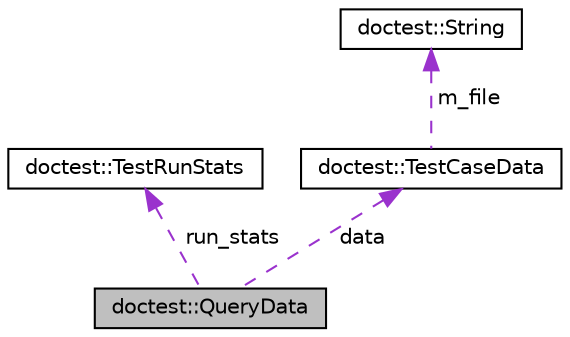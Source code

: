 digraph "doctest::QueryData"
{
 // LATEX_PDF_SIZE
  edge [fontname="Helvetica",fontsize="10",labelfontname="Helvetica",labelfontsize="10"];
  node [fontname="Helvetica",fontsize="10",shape=record];
  Node1 [label="doctest::QueryData",height=0.2,width=0.4,color="black", fillcolor="grey75", style="filled", fontcolor="black",tooltip=" "];
  Node2 -> Node1 [dir="back",color="darkorchid3",fontsize="10",style="dashed",label=" run_stats" ,fontname="Helvetica"];
  Node2 [label="doctest::TestRunStats",height=0.2,width=0.4,color="black", fillcolor="white", style="filled",URL="$d0/d4c/namespacedoctest.html#d2/d03/structdoctest_1_1TestRunStats",tooltip=" "];
  Node3 -> Node1 [dir="back",color="darkorchid3",fontsize="10",style="dashed",label=" data" ,fontname="Helvetica"];
  Node3 [label="doctest::TestCaseData",height=0.2,width=0.4,color="black", fillcolor="white", style="filled",URL="$d7/d2c/structdoctest_1_1TestCaseData.html",tooltip=" "];
  Node4 -> Node3 [dir="back",color="darkorchid3",fontsize="10",style="dashed",label=" m_file" ,fontname="Helvetica"];
  Node4 [label="doctest::String",height=0.2,width=0.4,color="black", fillcolor="white", style="filled",URL="$db/d0c/classdoctest_1_1String.html",tooltip=" "];
}
